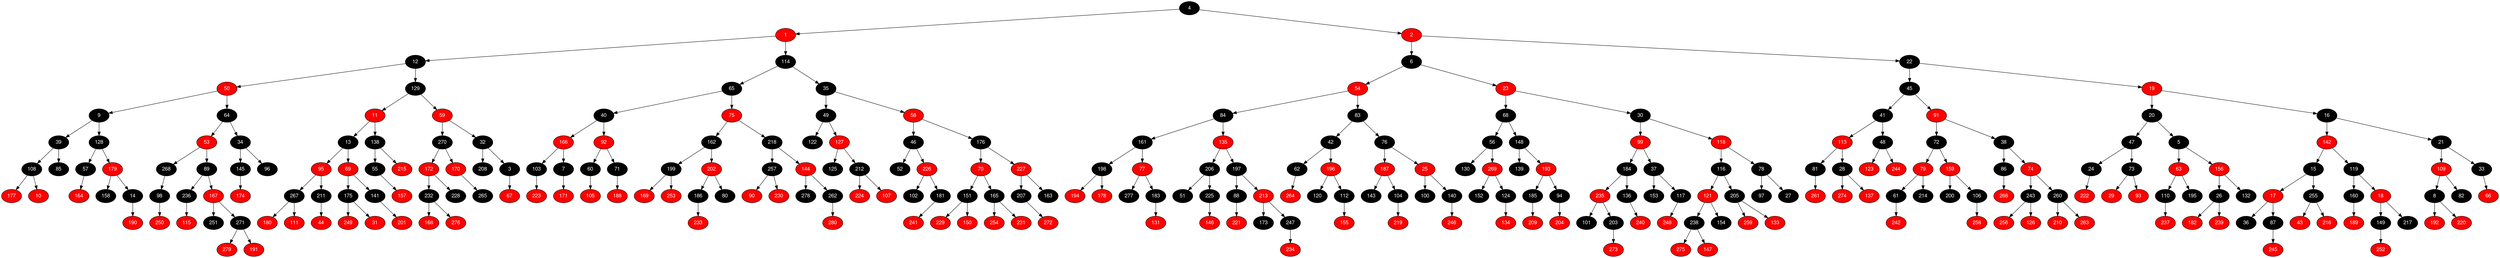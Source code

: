 digraph RB_Teste {
	node [fontname="Helvetica,Arial,sans-serif" style="filled"]
	edge [fontname="Helvetica,Arial,sans-serif" color="black"]

	{
		node [fillcolor=" black" fontcolor=" white"] 4 
		node [fillcolor=" red" fontcolor=" white"] 1 
		node [fillcolor=" black" fontcolor=" white"] 12 
		node [fillcolor=" red" fontcolor=" white"] 50 
		node [fillcolor=" black" fontcolor=" white"] 9 
		node [fillcolor=" black" fontcolor=" white"] 39 
		node [fillcolor=" black" fontcolor=" white"] 108 
		node [fillcolor=" red" fontcolor=" white"] 177 
		node [fillcolor=" red" fontcolor=" white"] 10 
		node [fillcolor=" black" fontcolor=" white"] 85 
		node [fillcolor=" black" fontcolor=" white"] 128 
		node [fillcolor=" black" fontcolor=" white"] 57 
		node [fillcolor=" red" fontcolor=" white"] 164 
		node [fillcolor=" red" fontcolor=" white"] 179 
		node [fillcolor=" black" fontcolor=" white"] 158 
		node [fillcolor=" black" fontcolor=" white"] 14 
		node [fillcolor=" red" fontcolor=" white"] 190 
		node [fillcolor=" black" fontcolor=" white"] 64 
		node [fillcolor=" red" fontcolor=" white"] 53 
		node [fillcolor=" black" fontcolor=" white"] 268 
		node [fillcolor=" black" fontcolor=" white"] 98 
		node [fillcolor=" red" fontcolor=" white"] 250 
		node [fillcolor=" black" fontcolor=" white"] 89 
		node [fillcolor=" black" fontcolor=" white"] 236 
		node [fillcolor=" red" fontcolor=" white"] 115 
		node [fillcolor=" red" fontcolor=" white"] 167 
		node [fillcolor=" black" fontcolor=" white"] 251 
		node [fillcolor=" black" fontcolor=" white"] 271 
		node [fillcolor=" red" fontcolor=" white"] 279 
		node [fillcolor=" red" fontcolor=" white"] 191 
		node [fillcolor=" black" fontcolor=" white"] 34 
		node [fillcolor=" black" fontcolor=" white"] 145 
		node [fillcolor=" red" fontcolor=" white"] 174 
		node [fillcolor=" black" fontcolor=" white"] 96 
		node [fillcolor=" black" fontcolor=" white"] 129 
		node [fillcolor=" red" fontcolor=" white"] 11 
		node [fillcolor=" black" fontcolor=" white"] 13 
		node [fillcolor=" red" fontcolor=" white"] 95 
		node [fillcolor=" black" fontcolor=" white"] 267 
		node [fillcolor=" red" fontcolor=" white"] 180 
		node [fillcolor=" red" fontcolor=" white"] 111 
		node [fillcolor=" black" fontcolor=" white"] 211 
		node [fillcolor=" red" fontcolor=" white"] 44 
		node [fillcolor=" red" fontcolor=" white"] 69 
		node [fillcolor=" black" fontcolor=" white"] 175 
		node [fillcolor=" red" fontcolor=" white"] 249 
		node [fillcolor=" red" fontcolor=" white"] 31 
		node [fillcolor=" black" fontcolor=" white"] 141 
		node [fillcolor=" red" fontcolor=" white"] 201 
		node [fillcolor=" black" fontcolor=" white"] 138 
		node [fillcolor=" black" fontcolor=" white"] 55 
		node [fillcolor=" red" fontcolor=" white"] 157 
		node [fillcolor=" red" fontcolor=" white"] 215 
		node [fillcolor=" red" fontcolor=" white"] 59 
		node [fillcolor=" black" fontcolor=" white"] 270 
		node [fillcolor=" red" fontcolor=" white"] 172 
		node [fillcolor=" black" fontcolor=" white"] 232 
		node [fillcolor=" red" fontcolor=" white"] 168 
		node [fillcolor=" red" fontcolor=" white"] 276 
		node [fillcolor=" black" fontcolor=" white"] 228 
		node [fillcolor=" red" fontcolor=" white"] 170 
		node [fillcolor=" black" fontcolor=" white"] 265 
		node [fillcolor=" black" fontcolor=" white"] 32 
		node [fillcolor=" black" fontcolor=" white"] 208 
		node [fillcolor=" black" fontcolor=" white"] 3 
		node [fillcolor=" red" fontcolor=" white"] 67 
		node [fillcolor=" black" fontcolor=" white"] 114 
		node [fillcolor=" black" fontcolor=" white"] 65 
		node [fillcolor=" black" fontcolor=" white"] 40 
		node [fillcolor=" red" fontcolor=" white"] 166 
		node [fillcolor=" black" fontcolor=" white"] 103 
		node [fillcolor=" red" fontcolor=" white"] 223 
		node [fillcolor=" black" fontcolor=" white"] 7 
		node [fillcolor=" red" fontcolor=" white"] 171 
		node [fillcolor=" red" fontcolor=" white"] 92 
		node [fillcolor=" black" fontcolor=" white"] 60 
		node [fillcolor=" red" fontcolor=" white"] 105 
		node [fillcolor=" black" fontcolor=" white"] 71 
		node [fillcolor=" red" fontcolor=" white"] 188 
		node [fillcolor=" red" fontcolor=" white"] 75 
		node [fillcolor=" black" fontcolor=" white"] 162 
		node [fillcolor=" black" fontcolor=" white"] 199 
		node [fillcolor=" red" fontcolor=" white"] 169 
		node [fillcolor=" red" fontcolor=" white"] 253 
		node [fillcolor=" red" fontcolor=" white"] 202 
		node [fillcolor=" black" fontcolor=" white"] 186 
		node [fillcolor=" red" fontcolor=" white"] 233 
		node [fillcolor=" black" fontcolor=" white"] 80 
		node [fillcolor=" black" fontcolor=" white"] 218 
		node [fillcolor=" black" fontcolor=" white"] 257 
		node [fillcolor=" red" fontcolor=" white"] 90 
		node [fillcolor=" red" fontcolor=" white"] 230 
		node [fillcolor=" red" fontcolor=" white"] 144 
		node [fillcolor=" black" fontcolor=" white"] 278 
		node [fillcolor=" black" fontcolor=" white"] 262 
		node [fillcolor=" red" fontcolor=" white"] 280 
		node [fillcolor=" black" fontcolor=" white"] 35 
		node [fillcolor=" black" fontcolor=" white"] 49 
		node [fillcolor=" black" fontcolor=" white"] 122 
		node [fillcolor=" red" fontcolor=" white"] 127 
		node [fillcolor=" black" fontcolor=" white"] 125 
		node [fillcolor=" black" fontcolor=" white"] 212 
		node [fillcolor=" red" fontcolor=" white"] 224 
		node [fillcolor=" red" fontcolor=" white"] 107 
		node [fillcolor=" red" fontcolor=" white"] 58 
		node [fillcolor=" black" fontcolor=" white"] 46 
		node [fillcolor=" black" fontcolor=" white"] 52 
		node [fillcolor=" red" fontcolor=" white"] 226 
		node [fillcolor=" black" fontcolor=" white"] 102 
		node [fillcolor=" black" fontcolor=" white"] 181 
		node [fillcolor=" red" fontcolor=" white"] 241 
		node [fillcolor=" black" fontcolor=" white"] 176 
		node [fillcolor=" red" fontcolor=" white"] 70 
		node [fillcolor=" black" fontcolor=" white"] 151 
		node [fillcolor=" red" fontcolor=" white"] 229 
		node [fillcolor=" red" fontcolor=" white"] 150 
		node [fillcolor=" black" fontcolor=" white"] 165 
		node [fillcolor=" red" fontcolor=" white"] 254 
		node [fillcolor=" red" fontcolor=" white"] 231 
		node [fillcolor=" red" fontcolor=" white"] 227 
		node [fillcolor=" black" fontcolor=" white"] 207 
		node [fillcolor=" red" fontcolor=" white"] 272 
		node [fillcolor=" black" fontcolor=" white"] 163 
		node [fillcolor=" red" fontcolor=" white"] 2 
		node [fillcolor=" black" fontcolor=" white"] 6 
		node [fillcolor=" red" fontcolor=" white"] 54 
		node [fillcolor=" black" fontcolor=" white"] 84 
		node [fillcolor=" black" fontcolor=" white"] 161 
		node [fillcolor=" black" fontcolor=" white"] 198 
		node [fillcolor=" red" fontcolor=" white"] 194 
		node [fillcolor=" red" fontcolor=" white"] 178 
		node [fillcolor=" red" fontcolor=" white"] 77 
		node [fillcolor=" black" fontcolor=" white"] 277 
		node [fillcolor=" black" fontcolor=" white"] 183 
		node [fillcolor=" red" fontcolor=" white"] 131 
		node [fillcolor=" red" fontcolor=" white"] 135 
		node [fillcolor=" black" fontcolor=" white"] 206 
		node [fillcolor=" black" fontcolor=" white"] 51 
		node [fillcolor=" black" fontcolor=" white"] 225 
		node [fillcolor=" red" fontcolor=" white"] 146 
		node [fillcolor=" black" fontcolor=" white"] 197 
		node [fillcolor=" black" fontcolor=" white"] 88 
		node [fillcolor=" red" fontcolor=" white"] 221 
		node [fillcolor=" red" fontcolor=" white"] 213 
		node [fillcolor=" black" fontcolor=" white"] 173 
		node [fillcolor=" black" fontcolor=" white"] 247 
		node [fillcolor=" red" fontcolor=" white"] 234 
		node [fillcolor=" black" fontcolor=" white"] 83 
		node [fillcolor=" black" fontcolor=" white"] 42 
		node [fillcolor=" black" fontcolor=" white"] 62 
		node [fillcolor=" red" fontcolor=" white"] 264 
		node [fillcolor=" red" fontcolor=" white"] 196 
		node [fillcolor=" black" fontcolor=" white"] 120 
		node [fillcolor=" black" fontcolor=" white"] 112 
		node [fillcolor=" red" fontcolor=" white"] 155 
		node [fillcolor=" black" fontcolor=" white"] 76 
		node [fillcolor=" red" fontcolor=" white"] 187 
		node [fillcolor=" black" fontcolor=" white"] 143 
		node [fillcolor=" black" fontcolor=" white"] 104 
		node [fillcolor=" red" fontcolor=" white"] 219 
		node [fillcolor=" red" fontcolor=" white"] 25 
		node [fillcolor=" black" fontcolor=" white"] 100 
		node [fillcolor=" black" fontcolor=" white"] 140 
		node [fillcolor=" red" fontcolor=" white"] 246 
		node [fillcolor=" red" fontcolor=" white"] 23 
		node [fillcolor=" black" fontcolor=" white"] 68 
		node [fillcolor=" black" fontcolor=" white"] 56 
		node [fillcolor=" black" fontcolor=" white"] 130 
		node [fillcolor=" red" fontcolor=" white"] 269 
		node [fillcolor=" black" fontcolor=" white"] 152 
		node [fillcolor=" black" fontcolor=" white"] 124 
		node [fillcolor=" red" fontcolor=" white"] 134 
		node [fillcolor=" black" fontcolor=" white"] 148 
		node [fillcolor=" black" fontcolor=" white"] 139 
		node [fillcolor=" red" fontcolor=" white"] 193 
		node [fillcolor=" black" fontcolor=" white"] 185 
		node [fillcolor=" red" fontcolor=" white"] 209 
		node [fillcolor=" black" fontcolor=" white"] 94 
		node [fillcolor=" red" fontcolor=" white"] 204 
		node [fillcolor=" black" fontcolor=" white"] 30 
		node [fillcolor=" red" fontcolor=" white"] 99 
		node [fillcolor=" black" fontcolor=" white"] 184 
		node [fillcolor=" red" fontcolor=" white"] 235 
		node [fillcolor=" black" fontcolor=" white"] 101 
		node [fillcolor=" black" fontcolor=" white"] 203 
		node [fillcolor=" red" fontcolor=" white"] 273 
		node [fillcolor=" black" fontcolor=" white"] 136 
		node [fillcolor=" red" fontcolor=" white"] 240 
		node [fillcolor=" black" fontcolor=" white"] 37 
		node [fillcolor=" black" fontcolor=" white"] 153 
		node [fillcolor=" black" fontcolor=" white"] 117 
		node [fillcolor=" red" fontcolor=" white"] 248 
		node [fillcolor=" red" fontcolor=" white"] 118 
		node [fillcolor=" black" fontcolor=" white"] 116 
		node [fillcolor=" red" fontcolor=" white"] 121 
		node [fillcolor=" black" fontcolor=" white"] 238 
		node [fillcolor=" red" fontcolor=" white"] 275 
		node [fillcolor=" red" fontcolor=" white"] 147 
		node [fillcolor=" black" fontcolor=" white"] 154 
		node [fillcolor=" black" fontcolor=" white"] 205 
		node [fillcolor=" red" fontcolor=" white"] 259 
		node [fillcolor=" red" fontcolor=" white"] 133 
		node [fillcolor=" black" fontcolor=" white"] 78 
		node [fillcolor=" black" fontcolor=" white"] 97 
		node [fillcolor=" black" fontcolor=" white"] 27 
		node [fillcolor=" black" fontcolor=" white"] 22 
		node [fillcolor=" black" fontcolor=" white"] 45 
		node [fillcolor=" black" fontcolor=" white"] 41 
		node [fillcolor=" red" fontcolor=" white"] 113 
		node [fillcolor=" black" fontcolor=" white"] 81 
		node [fillcolor=" red" fontcolor=" white"] 261 
		node [fillcolor=" black" fontcolor=" white"] 28 
		node [fillcolor=" red" fontcolor=" white"] 274 
		node [fillcolor=" red" fontcolor=" white"] 137 
		node [fillcolor=" black" fontcolor=" white"] 48 
		node [fillcolor=" red" fontcolor=" white"] 123 
		node [fillcolor=" red" fontcolor=" white"] 244 
		node [fillcolor=" red" fontcolor=" white"] 91 
		node [fillcolor=" black" fontcolor=" white"] 72 
		node [fillcolor=" red" fontcolor=" white"] 79 
		node [fillcolor=" black" fontcolor=" white"] 61 
		node [fillcolor=" red" fontcolor=" white"] 242 
		node [fillcolor=" black" fontcolor=" white"] 214 
		node [fillcolor=" red" fontcolor=" white"] 159 
		node [fillcolor=" black" fontcolor=" white"] 200 
		node [fillcolor=" black" fontcolor=" white"] 106 
		node [fillcolor=" red" fontcolor=" white"] 258 
		node [fillcolor=" black" fontcolor=" white"] 38 
		node [fillcolor=" black" fontcolor=" white"] 86 
		node [fillcolor=" red" fontcolor=" white"] 266 
		node [fillcolor=" red" fontcolor=" white"] 74 
		node [fillcolor=" black" fontcolor=" white"] 243 
		node [fillcolor=" red" fontcolor=" white"] 256 
		node [fillcolor=" red" fontcolor=" white"] 126 
		node [fillcolor=" black" fontcolor=" white"] 260 
		node [fillcolor=" red" fontcolor=" white"] 210 
		node [fillcolor=" red" fontcolor=" white"] 263 
		node [fillcolor=" red" fontcolor=" white"] 19 
		node [fillcolor=" black" fontcolor=" white"] 20 
		node [fillcolor=" black" fontcolor=" white"] 47 
		node [fillcolor=" black" fontcolor=" white"] 24 
		node [fillcolor=" red" fontcolor=" white"] 222 
		node [fillcolor=" black" fontcolor=" white"] 73 
		node [fillcolor=" red" fontcolor=" white"] 29 
		node [fillcolor=" red" fontcolor=" white"] 93 
		node [fillcolor=" black" fontcolor=" white"] 5 
		node [fillcolor=" red" fontcolor=" white"] 63 
		node [fillcolor=" black" fontcolor=" white"] 110 
		node [fillcolor=" red" fontcolor=" white"] 237 
		node [fillcolor=" black" fontcolor=" white"] 195 
		node [fillcolor=" red" fontcolor=" white"] 156 
		node [fillcolor=" black" fontcolor=" white"] 26 
		node [fillcolor=" red" fontcolor=" white"] 182 
		node [fillcolor=" red" fontcolor=" white"] 239 
		node [fillcolor=" black" fontcolor=" white"] 132 
		node [fillcolor=" black" fontcolor=" white"] 16 
		node [fillcolor=" red" fontcolor=" white"] 142 
		node [fillcolor=" black" fontcolor=" white"] 15 
		node [fillcolor=" red" fontcolor=" white"] 17 
		node [fillcolor=" black" fontcolor=" white"] 36 
		node [fillcolor=" black" fontcolor=" white"] 87 
		node [fillcolor=" red" fontcolor=" white"] 245 
		node [fillcolor=" black" fontcolor=" white"] 255 
		node [fillcolor=" red" fontcolor=" white"] 43 
		node [fillcolor=" red" fontcolor=" white"] 216 
		node [fillcolor=" black" fontcolor=" white"] 119 
		node [fillcolor=" black" fontcolor=" white"] 160 
		node [fillcolor=" red" fontcolor=" white"] 189 
		node [fillcolor=" red" fontcolor=" white"] 18 
		node [fillcolor=" black" fontcolor=" white"] 149 
		node [fillcolor=" red" fontcolor=" white"] 252 
		node [fillcolor=" black" fontcolor=" white"] 217 
		node [fillcolor=" black" fontcolor=" white"] 21 
		node [fillcolor=" red" fontcolor=" white"] 109 
		node [fillcolor=" black" fontcolor=" white"] 8 
		node [fillcolor=" red" fontcolor=" white"] 192 
		node [fillcolor=" red" fontcolor=" white"] 220 
		node [fillcolor=" black" fontcolor=" white"] 82 
		node [fillcolor=" black" fontcolor=" white"] 33 
		node [fillcolor=" red" fontcolor=" white"] 66 
	}

	4 -> 1 
	4 -> 2 
	1 -> 12 
	1 -> 114 
	12 -> 50 
	12 -> 129 
	50 -> 9 
	50 -> 64 
	9 -> 39 
	9 -> 128 
	39 -> 108 
	39 -> 85 
	108 -> 177 
	108 -> 10 
	128 -> 57 
	128 -> 179 
	57 -> 164 
	179 -> 158 
	179 -> 14 
	14 -> 190 
	64 -> 53 
	64 -> 34 
	53 -> 268 
	53 -> 89 
	268 -> 98 
	98 -> 250 
	89 -> 236 
	89 -> 167 
	236 -> 115 
	167 -> 251 
	167 -> 271 
	271 -> 279 
	271 -> 191 
	34 -> 145 
	34 -> 96 
	145 -> 174 
	129 -> 11 
	129 -> 59 
	11 -> 13 
	11 -> 138 
	13 -> 95 
	13 -> 69 
	95 -> 267 
	95 -> 211 
	267 -> 180 
	267 -> 111 
	211 -> 44 
	69 -> 175 
	69 -> 141 
	175 -> 249 
	175 -> 31 
	141 -> 201 
	138 -> 55 
	138 -> 215 
	55 -> 157 
	59 -> 270 
	59 -> 32 
	270 -> 172 
	270 -> 170 
	172 -> 232 
	172 -> 228 
	232 -> 168 
	232 -> 276 
	170 -> 265 
	32 -> 208 
	32 -> 3 
	3 -> 67 
	114 -> 65 
	114 -> 35 
	65 -> 40 
	65 -> 75 
	40 -> 166 
	40 -> 92 
	166 -> 103 
	166 -> 7 
	103 -> 223 
	7 -> 171 
	92 -> 60 
	92 -> 71 
	60 -> 105 
	71 -> 188 
	75 -> 162 
	75 -> 218 
	162 -> 199 
	162 -> 202 
	199 -> 169 
	199 -> 253 
	202 -> 186 
	202 -> 80 
	186 -> 233 
	218 -> 257 
	218 -> 144 
	257 -> 90 
	257 -> 230 
	144 -> 278 
	144 -> 262 
	262 -> 280 
	35 -> 49 
	35 -> 58 
	49 -> 122 
	49 -> 127 
	127 -> 125 
	127 -> 212 
	212 -> 224 
	212 -> 107 
	58 -> 46 
	58 -> 176 
	46 -> 52 
	46 -> 226 
	226 -> 102 
	226 -> 181 
	181 -> 241 
	176 -> 70 
	176 -> 227 
	70 -> 151 
	70 -> 165 
	151 -> 229 
	151 -> 150 
	165 -> 254 
	165 -> 231 
	227 -> 207 
	227 -> 163 
	207 -> 272 
	2 -> 6 
	2 -> 22 
	6 -> 54 
	6 -> 23 
	54 -> 84 
	54 -> 83 
	84 -> 161 
	84 -> 135 
	161 -> 198 
	161 -> 77 
	198 -> 194 
	198 -> 178 
	77 -> 277 
	77 -> 183 
	183 -> 131 
	135 -> 206 
	135 -> 197 
	206 -> 51 
	206 -> 225 
	225 -> 146 
	197 -> 88 
	197 -> 213 
	88 -> 221 
	213 -> 173 
	213 -> 247 
	247 -> 234 
	83 -> 42 
	83 -> 76 
	42 -> 62 
	42 -> 196 
	62 -> 264 
	196 -> 120 
	196 -> 112 
	112 -> 155 
	76 -> 187 
	76 -> 25 
	187 -> 143 
	187 -> 104 
	104 -> 219 
	25 -> 100 
	25 -> 140 
	140 -> 246 
	23 -> 68 
	23 -> 30 
	68 -> 56 
	68 -> 148 
	56 -> 130 
	56 -> 269 
	269 -> 152 
	269 -> 124 
	124 -> 134 
	148 -> 139 
	148 -> 193 
	193 -> 185 
	193 -> 94 
	185 -> 209 
	94 -> 204 
	30 -> 99 
	30 -> 118 
	99 -> 184 
	99 -> 37 
	184 -> 235 
	184 -> 136 
	235 -> 101 
	235 -> 203 
	203 -> 273 
	136 -> 240 
	37 -> 153 
	37 -> 117 
	117 -> 248 
	118 -> 116 
	118 -> 78 
	116 -> 121 
	116 -> 205 
	121 -> 238 
	121 -> 154 
	238 -> 275 
	238 -> 147 
	205 -> 259 
	205 -> 133 
	78 -> 97 
	78 -> 27 
	22 -> 45 
	22 -> 19 
	45 -> 41 
	45 -> 91 
	41 -> 113 
	41 -> 48 
	113 -> 81 
	113 -> 28 
	81 -> 261 
	28 -> 274 
	28 -> 137 
	48 -> 123 
	48 -> 244 
	91 -> 72 
	91 -> 38 
	72 -> 79 
	72 -> 159 
	79 -> 61 
	79 -> 214 
	61 -> 242 
	159 -> 200 
	159 -> 106 
	106 -> 258 
	38 -> 86 
	38 -> 74 
	86 -> 266 
	74 -> 243 
	74 -> 260 
	243 -> 256 
	243 -> 126 
	260 -> 210 
	260 -> 263 
	19 -> 20 
	19 -> 16 
	20 -> 47 
	20 -> 5 
	47 -> 24 
	47 -> 73 
	24 -> 222 
	73 -> 29 
	73 -> 93 
	5 -> 63 
	5 -> 156 
	63 -> 110 
	63 -> 195 
	110 -> 237 
	156 -> 26 
	156 -> 132 
	26 -> 182 
	26 -> 239 
	16 -> 142 
	16 -> 21 
	142 -> 15 
	142 -> 119 
	15 -> 17 
	15 -> 255 
	17 -> 36 
	17 -> 87 
	87 -> 245 
	255 -> 43 
	255 -> 216 
	119 -> 160 
	119 -> 18 
	160 -> 189 
	18 -> 149 
	18 -> 217 
	149 -> 252 
	21 -> 109 
	21 -> 33 
	109 -> 8 
	109 -> 82 
	8 -> 192 
	8 -> 220 
	33 -> 66 
}
